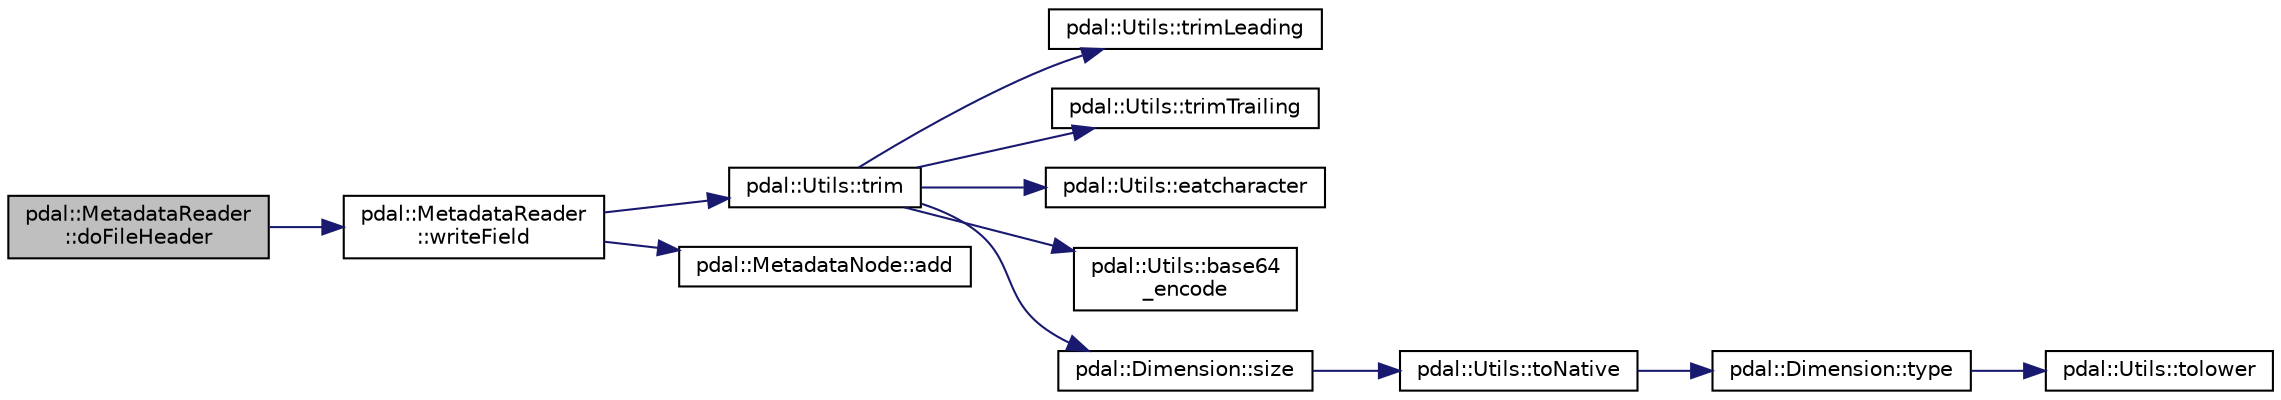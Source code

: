 digraph "pdal::MetadataReader::doFileHeader"
{
  edge [fontname="Helvetica",fontsize="10",labelfontname="Helvetica",labelfontsize="10"];
  node [fontname="Helvetica",fontsize="10",shape=record];
  rankdir="LR";
  Node1 [label="pdal::MetadataReader\l::doFileHeader",height=0.2,width=0.4,color="black", fillcolor="grey75", style="filled", fontcolor="black"];
  Node1 -> Node2 [color="midnightblue",fontsize="10",style="solid",fontname="Helvetica"];
  Node2 [label="pdal::MetadataReader\l::writeField",height=0.2,width=0.4,color="black", fillcolor="white", style="filled",URL="$classpdal_1_1MetadataReader.html#a1c64a95d8aa3024eac8fe8f98be64df4"];
  Node2 -> Node3 [color="midnightblue",fontsize="10",style="solid",fontname="Helvetica"];
  Node3 [label="pdal::Utils::trim",height=0.2,width=0.4,color="black", fillcolor="white", style="filled",URL="$namespacepdal_1_1Utils.html#ac5d9d3dfd3f4611182c07aa85e27c1e4"];
  Node3 -> Node4 [color="midnightblue",fontsize="10",style="solid",fontname="Helvetica"];
  Node4 [label="pdal::Utils::trimLeading",height=0.2,width=0.4,color="black", fillcolor="white", style="filled",URL="$namespacepdal_1_1Utils.html#a10ae3cc2d10407cff89ba1ab00bc036b"];
  Node3 -> Node5 [color="midnightblue",fontsize="10",style="solid",fontname="Helvetica"];
  Node5 [label="pdal::Utils::trimTrailing",height=0.2,width=0.4,color="black", fillcolor="white", style="filled",URL="$namespacepdal_1_1Utils.html#afed0ad4146baafd1973c85e1508ade73"];
  Node3 -> Node6 [color="midnightblue",fontsize="10",style="solid",fontname="Helvetica"];
  Node6 [label="pdal::Utils::eatcharacter",height=0.2,width=0.4,color="black", fillcolor="white", style="filled",URL="$namespacepdal_1_1Utils.html#abdd3e6ebf8047dbc72337bac885f1169"];
  Node3 -> Node7 [color="midnightblue",fontsize="10",style="solid",fontname="Helvetica"];
  Node7 [label="pdal::Utils::base64\l_encode",height=0.2,width=0.4,color="black", fillcolor="white", style="filled",URL="$namespacepdal_1_1Utils.html#ab908ea72a2a7d385cbbab68939d1c1a2"];
  Node3 -> Node8 [color="midnightblue",fontsize="10",style="solid",fontname="Helvetica"];
  Node8 [label="pdal::Dimension::size",height=0.2,width=0.4,color="black", fillcolor="white", style="filled",URL="$namespacepdal_1_1Dimension.html#acf81dae9d5946f3a941f9df154b2329b"];
  Node8 -> Node9 [color="midnightblue",fontsize="10",style="solid",fontname="Helvetica"];
  Node9 [label="pdal::Utils::toNative",height=0.2,width=0.4,color="black", fillcolor="white", style="filled",URL="$namespacepdal_1_1Utils.html#a59253304d0f929e3a3ea00f09636002f"];
  Node9 -> Node10 [color="midnightblue",fontsize="10",style="solid",fontname="Helvetica"];
  Node10 [label="pdal::Dimension::type",height=0.2,width=0.4,color="black", fillcolor="white", style="filled",URL="$namespacepdal_1_1Dimension.html#a880d689fed54aa3ded6f88c9e058c5d2"];
  Node10 -> Node11 [color="midnightblue",fontsize="10",style="solid",fontname="Helvetica"];
  Node11 [label="pdal::Utils::tolower",height=0.2,width=0.4,color="black", fillcolor="white", style="filled",URL="$namespacepdal_1_1Utils.html#a5268937cf695835e55392f752dc02cb2"];
  Node2 -> Node12 [color="midnightblue",fontsize="10",style="solid",fontname="Helvetica"];
  Node12 [label="pdal::MetadataNode::add",height=0.2,width=0.4,color="black", fillcolor="white", style="filled",URL="$classpdal_1_1MetadataNode.html#af2c1c5d91f6ab47a804aa8a0a1b043c2"];
}
